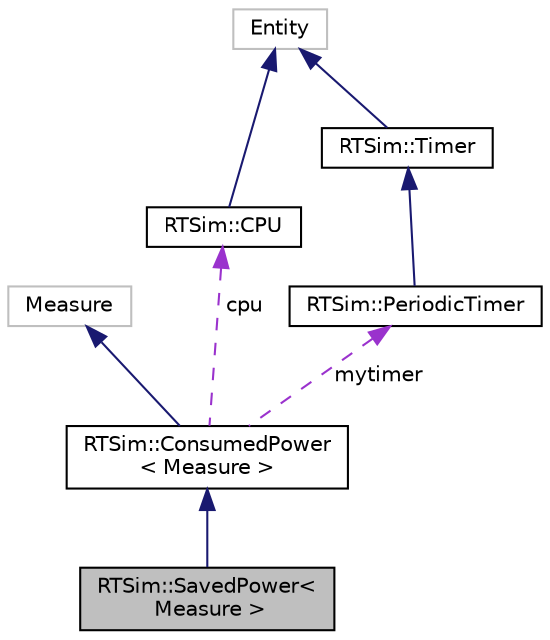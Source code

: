 digraph "RTSim::SavedPower&lt; Measure &gt;"
{
  edge [fontname="Helvetica",fontsize="10",labelfontname="Helvetica",labelfontsize="10"];
  node [fontname="Helvetica",fontsize="10",shape=record];
  Node1 [label="RTSim::SavedPower\<\l Measure \>",height=0.2,width=0.4,color="black", fillcolor="grey75", style="filled", fontcolor="black"];
  Node2 -> Node1 [dir="back",color="midnightblue",fontsize="10",style="solid"];
  Node2 [label="RTSim::ConsumedPower\l\< Measure \>",height=0.2,width=0.4,color="black", fillcolor="white", style="filled",URL="$d3/dbd/classRTSim_1_1ConsumedPower.html"];
  Node3 -> Node2 [dir="back",color="midnightblue",fontsize="10",style="solid"];
  Node3 [label="Measure",height=0.2,width=0.4,color="grey75", fillcolor="white", style="filled"];
  Node4 -> Node2 [dir="back",color="darkorchid3",fontsize="10",style="dashed",label=" cpu" ];
  Node4 [label="RTSim::CPU",height=0.2,width=0.4,color="black", fillcolor="white", style="filled",URL="$de/d98/classRTSim_1_1CPU.html"];
  Node5 -> Node4 [dir="back",color="midnightblue",fontsize="10",style="solid"];
  Node5 [label="Entity",height=0.2,width=0.4,color="grey75", fillcolor="white", style="filled"];
  Node6 -> Node2 [dir="back",color="darkorchid3",fontsize="10",style="dashed",label=" mytimer" ];
  Node6 [label="RTSim::PeriodicTimer",height=0.2,width=0.4,color="black", fillcolor="white", style="filled",URL="$da/d19/classRTSim_1_1PeriodicTimer.html"];
  Node7 -> Node6 [dir="back",color="midnightblue",fontsize="10",style="solid"];
  Node7 [label="RTSim::Timer",height=0.2,width=0.4,color="black", fillcolor="white", style="filled",URL="$d4/d68/classRTSim_1_1Timer.html"];
  Node5 -> Node7 [dir="back",color="midnightblue",fontsize="10",style="solid"];
}
